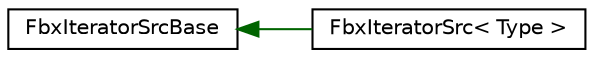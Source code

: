digraph "クラス階層図"
{
  edge [fontname="Helvetica",fontsize="10",labelfontname="Helvetica",labelfontsize="10"];
  node [fontname="Helvetica",fontsize="10",shape=record];
  rankdir="LR";
  Node0 [label="FbxIteratorSrcBase",height=0.2,width=0.4,color="black", fillcolor="white", style="filled",URL="$class_fbx_iterator_src_base.html"];
  Node0 -> Node1 [dir="back",color="darkgreen",fontsize="10",style="solid",fontname="Helvetica"];
  Node1 [label="FbxIteratorSrc\< Type \>",height=0.2,width=0.4,color="black", fillcolor="white", style="filled",URL="$class_fbx_iterator_src.html"];
}
